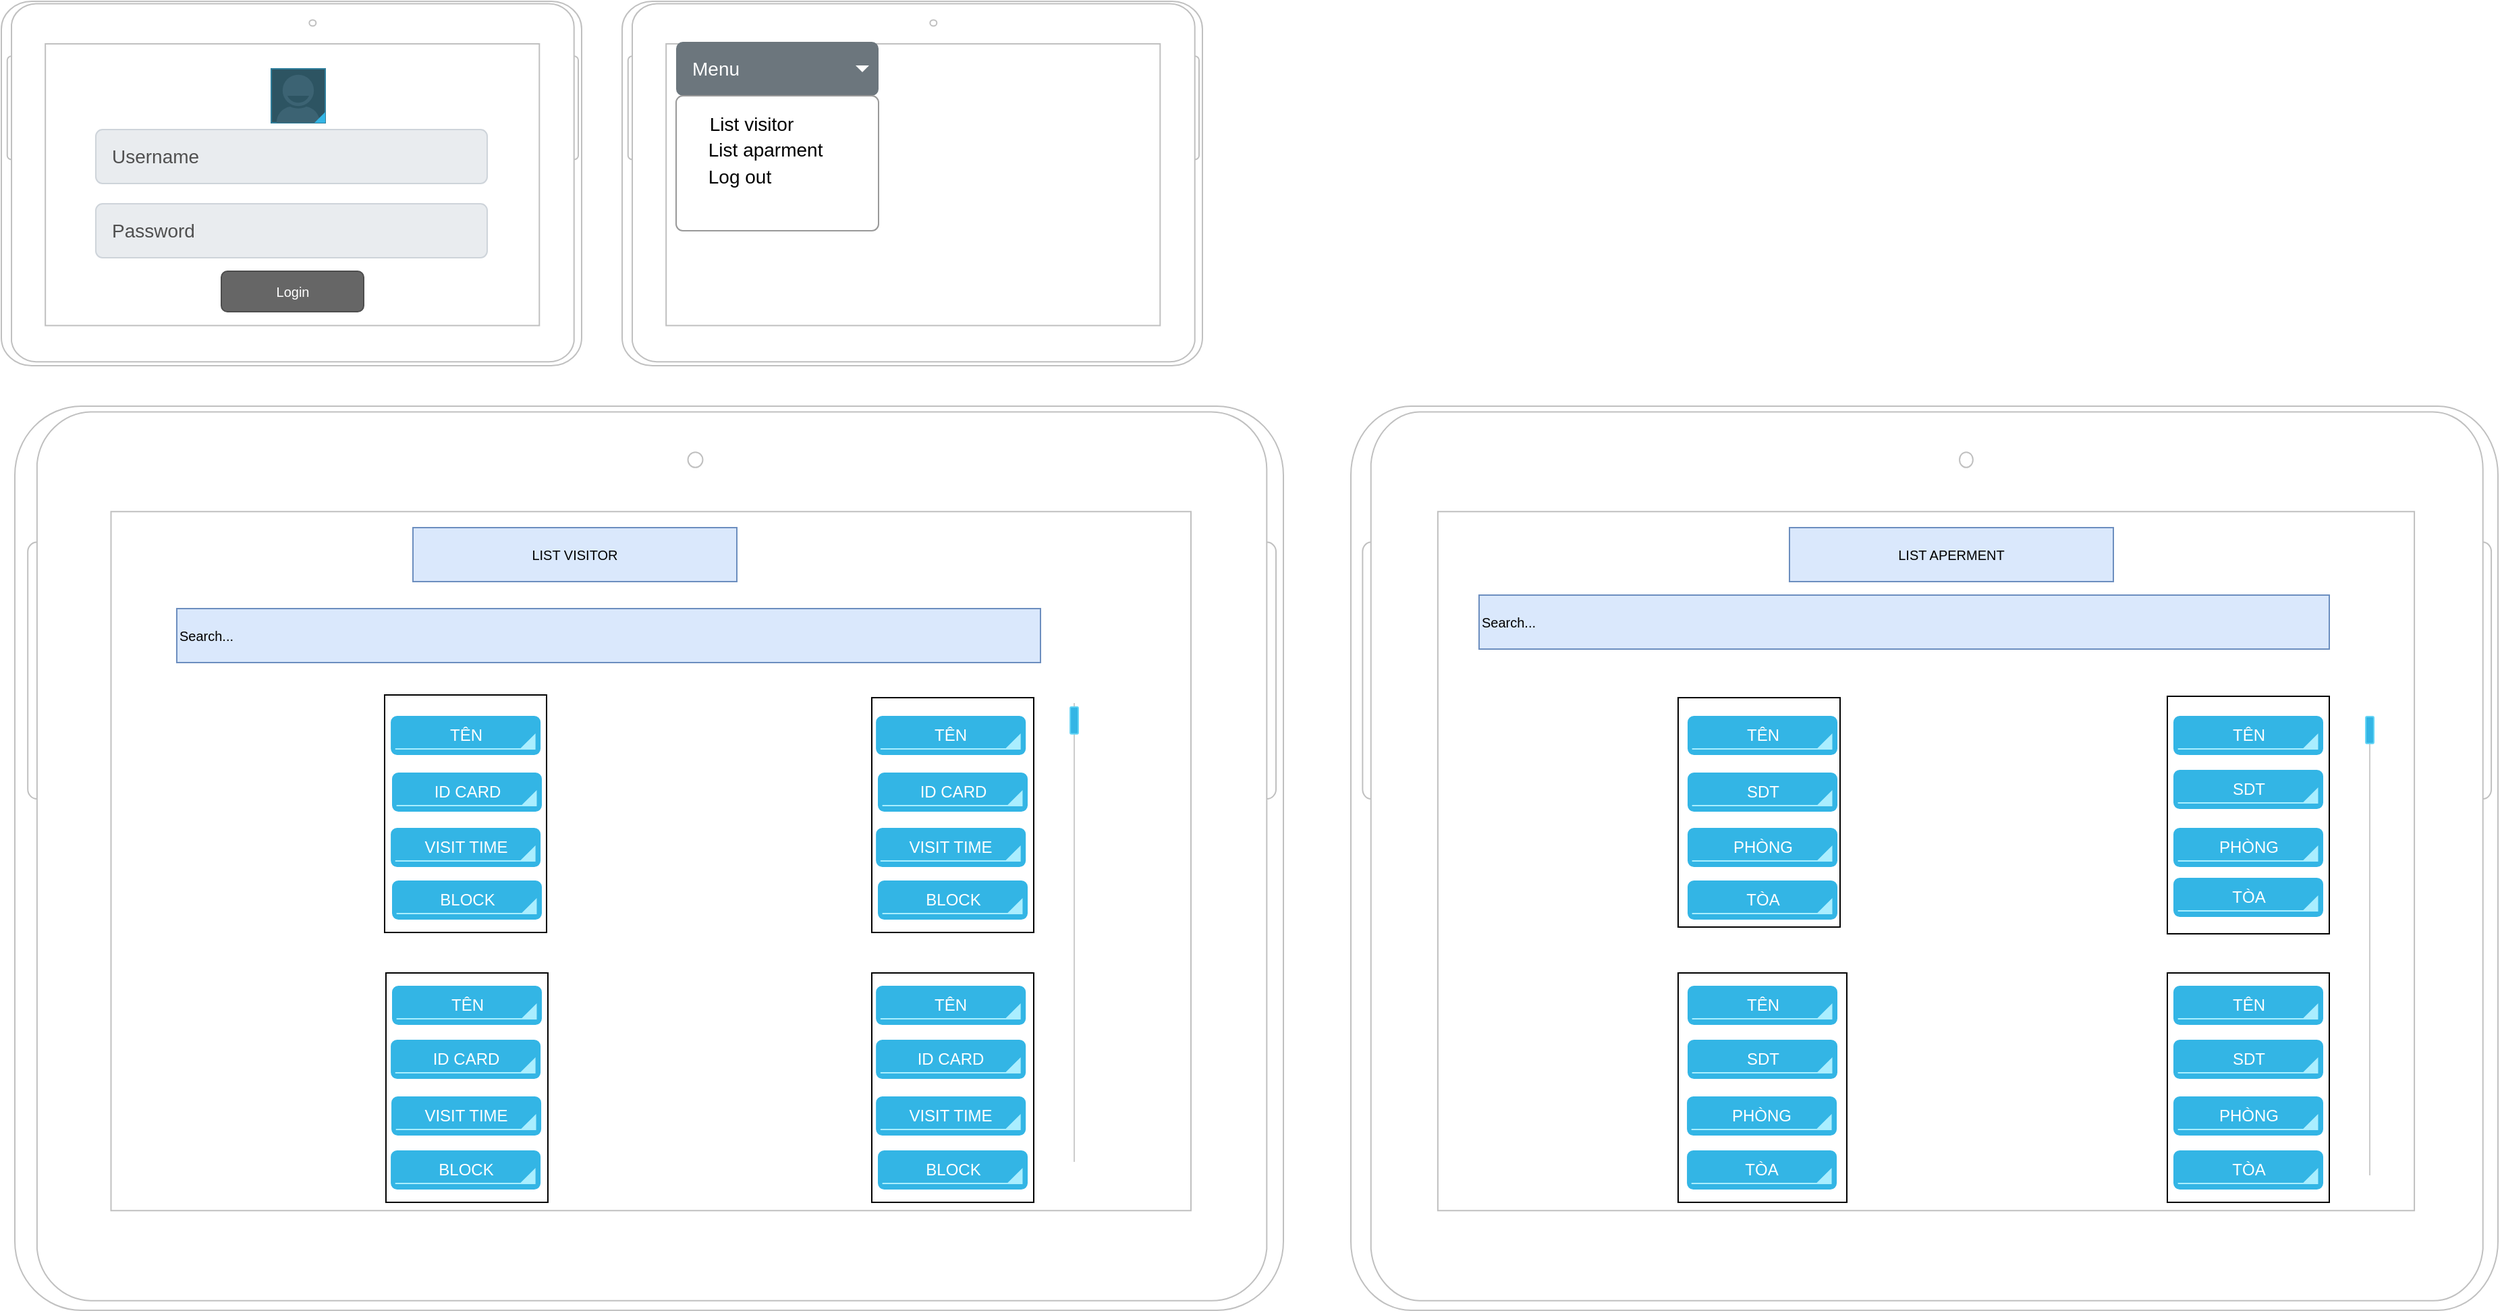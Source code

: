 <mxfile version="21.0.6" type="github">
  <diagram name="Page-1" id="stbzgqv6V5LeFsO0CC99">
    <mxGraphModel dx="2950" dy="982" grid="1" gridSize="10" guides="1" tooltips="1" connect="1" arrows="1" fold="1" page="1" pageScale="1" pageWidth="850" pageHeight="1100" math="0" shadow="0">
      <root>
        <mxCell id="0" />
        <mxCell id="1" parent="0" />
        <mxCell id="4ZW0CEMDX-BMJsYOHBiI-92" value="" style="rounded=0;whiteSpace=wrap;html=1;" vertex="1" parent="1">
          <mxGeometry x="1595" y="575" width="120" height="176" as="geometry" />
        </mxCell>
        <mxCell id="4ZW0CEMDX-BMJsYOHBiI-91" value="" style="rounded=0;whiteSpace=wrap;html=1;" vertex="1" parent="1">
          <mxGeometry x="1595" y="780" width="120" height="170" as="geometry" />
        </mxCell>
        <mxCell id="4ZW0CEMDX-BMJsYOHBiI-90" value="" style="rounded=0;whiteSpace=wrap;html=1;" vertex="1" parent="1">
          <mxGeometry x="1232.5" y="576" width="120" height="170" as="geometry" />
        </mxCell>
        <mxCell id="4ZW0CEMDX-BMJsYOHBiI-88" value="" style="rounded=0;whiteSpace=wrap;html=1;" vertex="1" parent="1">
          <mxGeometry x="1232.5" y="780" width="125" height="170" as="geometry" />
        </mxCell>
        <mxCell id="4ZW0CEMDX-BMJsYOHBiI-85" value="" style="rounded=0;whiteSpace=wrap;html=1;" vertex="1" parent="1">
          <mxGeometry x="635" y="780" width="120" height="170" as="geometry" />
        </mxCell>
        <mxCell id="4ZW0CEMDX-BMJsYOHBiI-84" value="" style="rounded=0;whiteSpace=wrap;html=1;" vertex="1" parent="1">
          <mxGeometry x="635" y="576" width="120" height="174" as="geometry" />
        </mxCell>
        <mxCell id="4ZW0CEMDX-BMJsYOHBiI-83" value="" style="rounded=0;whiteSpace=wrap;html=1;" vertex="1" parent="1">
          <mxGeometry x="275" y="780" width="120" height="170" as="geometry" />
        </mxCell>
        <mxCell id="4ZW0CEMDX-BMJsYOHBiI-82" value="" style="rounded=0;whiteSpace=wrap;html=1;" vertex="1" parent="1">
          <mxGeometry x="274" y="574" width="120" height="176" as="geometry" />
        </mxCell>
        <mxCell id="1-6oUAkAhWaj6eXGybtE-2" value="" style="verticalLabelPosition=bottom;verticalAlign=top;html=1;shadow=0;dashed=0;strokeWidth=1;shape=mxgraph.android.tab2;strokeColor=#c0c0c0;direction=north;" parent="1" vertex="1">
          <mxGeometry x="-10" y="60" width="430" height="270" as="geometry" />
        </mxCell>
        <mxCell id="1-6oUAkAhWaj6eXGybtE-13" value="" style="verticalLabelPosition=bottom;verticalAlign=top;html=1;shadow=0;dashed=0;strokeWidth=1;shape=mxgraph.android.contact_badge_focused;sketch=0;" parent="1" vertex="1">
          <mxGeometry x="190" y="110" width="40" height="40" as="geometry" />
        </mxCell>
        <mxCell id="1-6oUAkAhWaj6eXGybtE-15" value="Username" style="html=1;shadow=0;dashed=0;shape=mxgraph.bootstrap.rrect;rSize=5;strokeColor=#CED4DA;strokeWidth=1;fillColor=#E9ECEF;fontColor=#505050;whiteSpace=wrap;align=left;verticalAlign=middle;spacingLeft=10;fontSize=14;" parent="1" vertex="1">
          <mxGeometry x="60" y="155" width="290" height="40" as="geometry" />
        </mxCell>
        <mxCell id="1-6oUAkAhWaj6eXGybtE-16" value="Password" style="html=1;shadow=0;dashed=0;shape=mxgraph.bootstrap.rrect;rSize=5;strokeColor=#CED4DA;strokeWidth=1;fillColor=#E9ECEF;fontColor=#505050;whiteSpace=wrap;align=left;verticalAlign=middle;spacingLeft=10;fontSize=14;" parent="1" vertex="1">
          <mxGeometry x="60" y="210" width="290" height="40" as="geometry" />
        </mxCell>
        <mxCell id="1-6oUAkAhWaj6eXGybtE-17" value="Login" style="rounded=1;html=1;shadow=0;dashed=0;whiteSpace=wrap;fontSize=10;fillColor=#666666;align=center;strokeColor=#4D4D4D;fontColor=#ffffff;" parent="1" vertex="1">
          <mxGeometry x="153" y="260" width="105.5" height="30" as="geometry" />
        </mxCell>
        <mxCell id="1-6oUAkAhWaj6eXGybtE-18" value="" style="verticalLabelPosition=bottom;verticalAlign=top;html=1;shadow=0;dashed=0;strokeWidth=1;shape=mxgraph.android.tab2;strokeColor=#c0c0c0;direction=north;" parent="1" vertex="1">
          <mxGeometry x="450" y="60" width="430" height="270" as="geometry" />
        </mxCell>
        <mxCell id="1-6oUAkAhWaj6eXGybtE-52" value="Menu" style="html=1;shadow=0;dashed=0;shape=mxgraph.bootstrap.rrect;rSize=5;strokeColor=none;strokeWidth=1;fillColor=#6C767D;fontColor=#ffffff;whiteSpace=wrap;align=left;verticalAlign=middle;fontStyle=0;fontSize=14;spacingLeft=10;" parent="1" vertex="1">
          <mxGeometry x="490" y="90" width="150" height="40" as="geometry" />
        </mxCell>
        <mxCell id="1-6oUAkAhWaj6eXGybtE-53" value="" style="shape=triangle;direction=south;fillColor=#ffffff;strokeColor=none;perimeter=none;" parent="1-6oUAkAhWaj6eXGybtE-52" vertex="1">
          <mxGeometry x="1" y="0.5" width="10" height="5" relative="1" as="geometry">
            <mxPoint x="-17" y="-2.5" as="offset" />
          </mxGeometry>
        </mxCell>
        <mxCell id="1-6oUAkAhWaj6eXGybtE-54" value="" style="html=1;shadow=0;dashed=0;shape=mxgraph.bootstrap.rrect;rSize=5;fillColor=#ffffff;strokeColor=#999999;" parent="1" vertex="1">
          <mxGeometry x="490" y="130" width="150" height="100" as="geometry" />
        </mxCell>
        <mxCell id="1-6oUAkAhWaj6eXGybtE-55" value=" List visitor" style="fillColor=none;strokeColor=none;align=left;spacing=20;fontSize=14;" parent="1-6oUAkAhWaj6eXGybtE-54" vertex="1">
          <mxGeometry width="150" height="20" relative="1" as="geometry">
            <mxPoint x="1" y="10" as="offset" />
          </mxGeometry>
        </mxCell>
        <mxCell id="1-6oUAkAhWaj6eXGybtE-56" value=" List aparment" style="fillColor=none;strokeColor=none;align=left;spacing=20;fontSize=14;" parent="1-6oUAkAhWaj6eXGybtE-54" vertex="1">
          <mxGeometry width="150" height="20" relative="1" as="geometry">
            <mxPoint y="29" as="offset" />
          </mxGeometry>
        </mxCell>
        <mxCell id="1-6oUAkAhWaj6eXGybtE-59" value=" Log out" style="fillColor=none;strokeColor=none;align=left;spacing=20;fontSize=14;" parent="1-6oUAkAhWaj6eXGybtE-54" vertex="1">
          <mxGeometry width="150" height="20" relative="1" as="geometry">
            <mxPoint y="49" as="offset" />
          </mxGeometry>
        </mxCell>
        <mxCell id="1-6oUAkAhWaj6eXGybtE-60" value="" style="shape=image;html=1;verticalAlign=top;verticalLabelPosition=bottom;labelBackgroundColor=#ffffff;imageAspect=0;aspect=fixed;image=https://cdn3.iconfinder.com/data/icons/user-interface-169/32/logout-128.png" parent="1-6oUAkAhWaj6eXGybtE-54" vertex="1">
          <mxGeometry x="-1" y="49.0" width="18" height="18" as="geometry" />
        </mxCell>
        <mxCell id="1-6oUAkAhWaj6eXGybtE-62" value="" style="shape=image;html=1;verticalAlign=top;verticalLabelPosition=bottom;labelBackgroundColor=#ffffff;imageAspect=0;aspect=fixed;image=https://cdn1.iconfinder.com/data/icons/science-technology-outline-24-px/24/Body_organ_eye_optical_view_visual-128.png" parent="1-6oUAkAhWaj6eXGybtE-54" vertex="1">
          <mxGeometry y="30" width="17.1" height="17.1" as="geometry" />
        </mxCell>
        <mxCell id="1-6oUAkAhWaj6eXGybtE-63" value="" style="shape=image;html=1;verticalAlign=top;verticalLabelPosition=bottom;labelBackgroundColor=#ffffff;imageAspect=0;aspect=fixed;image=https://cdn1.iconfinder.com/data/icons/science-technology-outline-24-px/24/Body_organ_eye_optical_view_visual-128.png" parent="1-6oUAkAhWaj6eXGybtE-54" vertex="1">
          <mxGeometry y="10" width="17.1" height="17.1" as="geometry" />
        </mxCell>
        <mxCell id="1-6oUAkAhWaj6eXGybtE-67" value="" style="shape=image;html=1;verticalAlign=top;verticalLabelPosition=bottom;labelBackgroundColor=#ffffff;imageAspect=0;aspect=fixed;image=https://cdn3.iconfinder.com/data/icons/user-interface-169/32/login-128.png" parent="1" vertex="1">
          <mxGeometry x="153" y="262" width="28" height="28" as="geometry" />
        </mxCell>
        <mxCell id="4ZW0CEMDX-BMJsYOHBiI-1" value="" style="verticalLabelPosition=bottom;verticalAlign=top;html=1;shadow=0;dashed=0;strokeWidth=1;shape=mxgraph.android.tab2;strokeColor=#c0c0c0;direction=north;" vertex="1" parent="1">
          <mxGeometry x="990" y="360" width="850" height="670" as="geometry" />
        </mxCell>
        <mxCell id="4ZW0CEMDX-BMJsYOHBiI-2" value="" style="verticalLabelPosition=bottom;verticalAlign=top;html=1;shadow=0;dashed=0;strokeWidth=1;shape=mxgraph.android.quickscroll3;dy=0.038;fillColor=#33b5e5;strokeColor=#66D5F5;" vertex="1" parent="1">
          <mxGeometry x="750" y="580" width="70" height="340" as="geometry" />
        </mxCell>
        <mxCell id="4ZW0CEMDX-BMJsYOHBiI-3" value="Search..." style="whiteSpace=wrap;html=1;shadow=0;dashed=0;fontSize=10;align=left;fillColor=#dae8fc;strokeColor=#6c8ebf;" vertex="1" parent="1">
          <mxGeometry x="120" y="510" width="640" height="40" as="geometry" />
        </mxCell>
        <mxCell id="4ZW0CEMDX-BMJsYOHBiI-4" value="LIST VISITOR" style="whiteSpace=wrap;html=1;shadow=0;dashed=0;fontSize=10;align=center;fillColor=#dae8fc;strokeColor=#6c8ebf;" vertex="1" parent="1">
          <mxGeometry x="295" y="450" width="240" height="40" as="geometry" />
        </mxCell>
        <mxCell id="4ZW0CEMDX-BMJsYOHBiI-6" value="" style="strokeWidth=1;html=1;shadow=0;dashed=0;shape=mxgraph.android.rect;rounded=1;fillColor=#33b5e5;strokeColor=#33b5e5;" vertex="1" parent="1">
          <mxGeometry x="279.06" y="590" width="110" height="28" as="geometry" />
        </mxCell>
        <mxCell id="4ZW0CEMDX-BMJsYOHBiI-7" value="TÊN" style="strokeWidth=1;html=1;shadow=0;dashed=0;shape=mxgraph.android.spinner2;fontStyle=0;fontColor=#ffffff;align=center;verticalAlign=middle;strokeColor=#aaeeff;fillColor=#aaeeff;" vertex="1" parent="4ZW0CEMDX-BMJsYOHBiI-6">
          <mxGeometry x="2.821" y="4" width="103.419" height="20" as="geometry" />
        </mxCell>
        <mxCell id="4ZW0CEMDX-BMJsYOHBiI-8" value="" style="strokeWidth=1;html=1;shadow=0;dashed=0;shape=mxgraph.android.rect;rounded=1;fillColor=#33b5e5;strokeColor=#33b5e5;" vertex="1" parent="1">
          <mxGeometry x="280" y="632" width="110" height="28" as="geometry" />
        </mxCell>
        <mxCell id="4ZW0CEMDX-BMJsYOHBiI-9" value="ID CARD" style="strokeWidth=1;html=1;shadow=0;dashed=0;shape=mxgraph.android.spinner2;fontStyle=0;fontColor=#ffffff;align=center;verticalAlign=middle;strokeColor=#aaeeff;fillColor=#aaeeff;" vertex="1" parent="4ZW0CEMDX-BMJsYOHBiI-8">
          <mxGeometry x="2.821" y="4" width="103.419" height="20" as="geometry" />
        </mxCell>
        <mxCell id="4ZW0CEMDX-BMJsYOHBiI-10" value="" style="strokeWidth=1;html=1;shadow=0;dashed=0;shape=mxgraph.android.rect;rounded=1;fillColor=#33b5e5;strokeColor=#33b5e5;" vertex="1" parent="1">
          <mxGeometry x="280" y="712" width="110" height="28" as="geometry" />
        </mxCell>
        <mxCell id="4ZW0CEMDX-BMJsYOHBiI-11" value="BLOCK" style="strokeWidth=1;html=1;shadow=0;dashed=0;shape=mxgraph.android.spinner2;fontStyle=0;fontColor=#ffffff;align=center;verticalAlign=middle;strokeColor=#aaeeff;fillColor=#aaeeff;" vertex="1" parent="4ZW0CEMDX-BMJsYOHBiI-10">
          <mxGeometry x="2.821" y="4" width="103.419" height="20" as="geometry" />
        </mxCell>
        <mxCell id="4ZW0CEMDX-BMJsYOHBiI-12" value="" style="strokeWidth=1;html=1;shadow=0;dashed=0;shape=mxgraph.android.rect;rounded=1;fillColor=#33b5e5;strokeColor=#33b5e5;" vertex="1" parent="1">
          <mxGeometry x="279.06" y="673" width="110" height="28" as="geometry" />
        </mxCell>
        <mxCell id="4ZW0CEMDX-BMJsYOHBiI-13" value="VISIT TIME" style="strokeWidth=1;html=1;shadow=0;dashed=0;shape=mxgraph.android.spinner2;fontStyle=0;fontColor=#ffffff;align=center;verticalAlign=middle;strokeColor=#aaeeff;fillColor=#aaeeff;" vertex="1" parent="4ZW0CEMDX-BMJsYOHBiI-12">
          <mxGeometry x="2.821" y="4" width="103.419" height="20" as="geometry" />
        </mxCell>
        <mxCell id="4ZW0CEMDX-BMJsYOHBiI-15" value="" style="strokeWidth=1;html=1;shadow=0;dashed=0;shape=mxgraph.android.rect;rounded=1;fillColor=#33b5e5;strokeColor=#33b5e5;" vertex="1" parent="1">
          <mxGeometry x="638.59" y="590" width="110" height="28" as="geometry" />
        </mxCell>
        <mxCell id="4ZW0CEMDX-BMJsYOHBiI-16" value="TÊN" style="strokeWidth=1;html=1;shadow=0;dashed=0;shape=mxgraph.android.spinner2;fontStyle=0;fontColor=#ffffff;align=center;verticalAlign=middle;strokeColor=#aaeeff;fillColor=#aaeeff;" vertex="1" parent="4ZW0CEMDX-BMJsYOHBiI-15">
          <mxGeometry x="2.821" y="4" width="103.419" height="20" as="geometry" />
        </mxCell>
        <mxCell id="4ZW0CEMDX-BMJsYOHBiI-17" value="" style="strokeWidth=1;html=1;shadow=0;dashed=0;shape=mxgraph.android.rect;rounded=1;fillColor=#33b5e5;strokeColor=#33b5e5;" vertex="1" parent="1">
          <mxGeometry x="640.0" y="632" width="110" height="28" as="geometry" />
        </mxCell>
        <mxCell id="4ZW0CEMDX-BMJsYOHBiI-18" value="ID CARD" style="strokeWidth=1;html=1;shadow=0;dashed=0;shape=mxgraph.android.spinner2;fontStyle=0;fontColor=#ffffff;align=center;verticalAlign=middle;strokeColor=#aaeeff;fillColor=#aaeeff;" vertex="1" parent="4ZW0CEMDX-BMJsYOHBiI-17">
          <mxGeometry x="2.821" y="4" width="103.419" height="20" as="geometry" />
        </mxCell>
        <mxCell id="4ZW0CEMDX-BMJsYOHBiI-19" value="" style="strokeWidth=1;html=1;shadow=0;dashed=0;shape=mxgraph.android.rect;rounded=1;fillColor=#33b5e5;strokeColor=#33b5e5;" vertex="1" parent="1">
          <mxGeometry x="638.59" y="673" width="110" height="28" as="geometry" />
        </mxCell>
        <mxCell id="4ZW0CEMDX-BMJsYOHBiI-20" value="VISIT TIME" style="strokeWidth=1;html=1;shadow=0;dashed=0;shape=mxgraph.android.spinner2;fontStyle=0;fontColor=#ffffff;align=center;verticalAlign=middle;strokeColor=#aaeeff;fillColor=#aaeeff;" vertex="1" parent="4ZW0CEMDX-BMJsYOHBiI-19">
          <mxGeometry x="2.821" y="4" width="103.419" height="20" as="geometry" />
        </mxCell>
        <mxCell id="4ZW0CEMDX-BMJsYOHBiI-21" value="" style="strokeWidth=1;html=1;shadow=0;dashed=0;shape=mxgraph.android.rect;rounded=1;fillColor=#33b5e5;strokeColor=#33b5e5;" vertex="1" parent="1">
          <mxGeometry x="640" y="712" width="110" height="28" as="geometry" />
        </mxCell>
        <mxCell id="4ZW0CEMDX-BMJsYOHBiI-22" value="BLOCK" style="strokeWidth=1;html=1;shadow=0;dashed=0;shape=mxgraph.android.spinner2;fontStyle=0;fontColor=#ffffff;align=center;verticalAlign=middle;strokeColor=#aaeeff;fillColor=#aaeeff;" vertex="1" parent="4ZW0CEMDX-BMJsYOHBiI-21">
          <mxGeometry x="2.821" y="4" width="103.419" height="20" as="geometry" />
        </mxCell>
        <mxCell id="4ZW0CEMDX-BMJsYOHBiI-24" value="" style="strokeWidth=1;html=1;shadow=0;dashed=0;shape=mxgraph.android.rect;rounded=1;fillColor=#33b5e5;strokeColor=#33b5e5;" vertex="1" parent="1">
          <mxGeometry x="280" y="790" width="110" height="28" as="geometry" />
        </mxCell>
        <mxCell id="4ZW0CEMDX-BMJsYOHBiI-25" value="TÊN" style="strokeWidth=1;html=1;shadow=0;dashed=0;shape=mxgraph.android.spinner2;fontStyle=0;fontColor=#ffffff;align=center;verticalAlign=middle;strokeColor=#aaeeff;fillColor=#aaeeff;" vertex="1" parent="4ZW0CEMDX-BMJsYOHBiI-24">
          <mxGeometry x="2.821" y="4" width="103.419" height="20" as="geometry" />
        </mxCell>
        <mxCell id="4ZW0CEMDX-BMJsYOHBiI-26" value="" style="strokeWidth=1;html=1;shadow=0;dashed=0;shape=mxgraph.android.rect;rounded=1;fillColor=#33b5e5;strokeColor=#33b5e5;" vertex="1" parent="1">
          <mxGeometry x="279.06" y="830" width="110" height="28" as="geometry" />
        </mxCell>
        <mxCell id="4ZW0CEMDX-BMJsYOHBiI-27" value="ID CARD" style="strokeWidth=1;html=1;shadow=0;dashed=0;shape=mxgraph.android.spinner2;fontStyle=0;fontColor=#ffffff;align=center;verticalAlign=middle;strokeColor=#aaeeff;fillColor=#aaeeff;" vertex="1" parent="4ZW0CEMDX-BMJsYOHBiI-26">
          <mxGeometry x="2.821" y="4" width="103.419" height="20" as="geometry" />
        </mxCell>
        <mxCell id="4ZW0CEMDX-BMJsYOHBiI-28" value="" style="strokeWidth=1;html=1;shadow=0;dashed=0;shape=mxgraph.android.rect;rounded=1;fillColor=#33b5e5;strokeColor=#33b5e5;" vertex="1" parent="1">
          <mxGeometry x="279.53" y="872" width="110" height="28" as="geometry" />
        </mxCell>
        <mxCell id="4ZW0CEMDX-BMJsYOHBiI-29" value="VISIT TIME" style="strokeWidth=1;html=1;shadow=0;dashed=0;shape=mxgraph.android.spinner2;fontStyle=0;fontColor=#ffffff;align=center;verticalAlign=middle;strokeColor=#aaeeff;fillColor=#aaeeff;" vertex="1" parent="4ZW0CEMDX-BMJsYOHBiI-28">
          <mxGeometry x="2.821" y="4" width="103.419" height="20" as="geometry" />
        </mxCell>
        <mxCell id="4ZW0CEMDX-BMJsYOHBiI-30" value="" style="strokeWidth=1;html=1;shadow=0;dashed=0;shape=mxgraph.android.rect;rounded=1;fillColor=#33b5e5;strokeColor=#33b5e5;" vertex="1" parent="1">
          <mxGeometry x="279.06" y="912" width="110" height="28" as="geometry" />
        </mxCell>
        <mxCell id="4ZW0CEMDX-BMJsYOHBiI-31" value="BLOCK" style="strokeWidth=1;html=1;shadow=0;dashed=0;shape=mxgraph.android.spinner2;fontStyle=0;fontColor=#ffffff;align=center;verticalAlign=middle;strokeColor=#aaeeff;fillColor=#aaeeff;" vertex="1" parent="4ZW0CEMDX-BMJsYOHBiI-30">
          <mxGeometry x="2.821" y="4" width="103.419" height="20" as="geometry" />
        </mxCell>
        <mxCell id="4ZW0CEMDX-BMJsYOHBiI-33" value="" style="strokeWidth=1;html=1;shadow=0;dashed=0;shape=mxgraph.android.rect;rounded=1;fillColor=#33b5e5;strokeColor=#33b5e5;" vertex="1" parent="1">
          <mxGeometry x="638.59" y="790" width="110" height="28" as="geometry" />
        </mxCell>
        <mxCell id="4ZW0CEMDX-BMJsYOHBiI-34" value="TÊN" style="strokeWidth=1;html=1;shadow=0;dashed=0;shape=mxgraph.android.spinner2;fontStyle=0;fontColor=#ffffff;align=center;verticalAlign=middle;strokeColor=#aaeeff;fillColor=#aaeeff;" vertex="1" parent="4ZW0CEMDX-BMJsYOHBiI-33">
          <mxGeometry x="2.821" y="4" width="103.419" height="20" as="geometry" />
        </mxCell>
        <mxCell id="4ZW0CEMDX-BMJsYOHBiI-35" value="" style="strokeWidth=1;html=1;shadow=0;dashed=0;shape=mxgraph.android.rect;rounded=1;fillColor=#33b5e5;strokeColor=#33b5e5;" vertex="1" parent="1">
          <mxGeometry x="638.59" y="830" width="110" height="28" as="geometry" />
        </mxCell>
        <mxCell id="4ZW0CEMDX-BMJsYOHBiI-36" value="ID CARD" style="strokeWidth=1;html=1;shadow=0;dashed=0;shape=mxgraph.android.spinner2;fontStyle=0;fontColor=#ffffff;align=center;verticalAlign=middle;strokeColor=#aaeeff;fillColor=#aaeeff;" vertex="1" parent="4ZW0CEMDX-BMJsYOHBiI-35">
          <mxGeometry x="2.821" y="4" width="103.419" height="20" as="geometry" />
        </mxCell>
        <mxCell id="4ZW0CEMDX-BMJsYOHBiI-37" value="" style="strokeWidth=1;html=1;shadow=0;dashed=0;shape=mxgraph.android.rect;rounded=1;fillColor=#33b5e5;strokeColor=#33b5e5;" vertex="1" parent="1">
          <mxGeometry x="638.59" y="872" width="110" height="28" as="geometry" />
        </mxCell>
        <mxCell id="4ZW0CEMDX-BMJsYOHBiI-38" value="VISIT TIME" style="strokeWidth=1;html=1;shadow=0;dashed=0;shape=mxgraph.android.spinner2;fontStyle=0;fontColor=#ffffff;align=center;verticalAlign=middle;strokeColor=#aaeeff;fillColor=#aaeeff;" vertex="1" parent="4ZW0CEMDX-BMJsYOHBiI-37">
          <mxGeometry x="2.821" y="4" width="103.419" height="20" as="geometry" />
        </mxCell>
        <mxCell id="4ZW0CEMDX-BMJsYOHBiI-39" value="" style="strokeWidth=1;html=1;shadow=0;dashed=0;shape=mxgraph.android.rect;rounded=1;fillColor=#33b5e5;strokeColor=#33b5e5;" vertex="1" parent="1">
          <mxGeometry x="640" y="912" width="110" height="28" as="geometry" />
        </mxCell>
        <mxCell id="4ZW0CEMDX-BMJsYOHBiI-40" value="BLOCK" style="strokeWidth=1;html=1;shadow=0;dashed=0;shape=mxgraph.android.spinner2;fontStyle=0;fontColor=#ffffff;align=center;verticalAlign=middle;strokeColor=#aaeeff;fillColor=#aaeeff;" vertex="1" parent="4ZW0CEMDX-BMJsYOHBiI-39">
          <mxGeometry x="2.821" y="4" width="103.419" height="20" as="geometry" />
        </mxCell>
        <mxCell id="4ZW0CEMDX-BMJsYOHBiI-41" value="" style="verticalLabelPosition=bottom;verticalAlign=top;html=1;shadow=0;dashed=0;strokeWidth=1;shape=mxgraph.android.tab2;strokeColor=#c0c0c0;direction=north;" vertex="1" parent="1">
          <mxGeometry y="360" width="940" height="670" as="geometry" />
        </mxCell>
        <mxCell id="4ZW0CEMDX-BMJsYOHBiI-42" value="LIST APERMENT" style="whiteSpace=wrap;html=1;shadow=0;dashed=0;fontSize=10;align=center;fillColor=#dae8fc;strokeColor=#6c8ebf;" vertex="1" parent="1">
          <mxGeometry x="1315" y="450" width="240" height="40" as="geometry" />
        </mxCell>
        <mxCell id="4ZW0CEMDX-BMJsYOHBiI-43" value="Search..." style="whiteSpace=wrap;html=1;shadow=0;dashed=0;fontSize=10;align=left;fillColor=#dae8fc;strokeColor=#6c8ebf;" vertex="1" parent="1">
          <mxGeometry x="1085" y="500" width="630" height="40" as="geometry" />
        </mxCell>
        <mxCell id="4ZW0CEMDX-BMJsYOHBiI-45" value="" style="strokeWidth=1;html=1;shadow=0;dashed=0;shape=mxgraph.android.rect;rounded=1;fillColor=#33b5e5;strokeColor=#33b5e5;" vertex="1" parent="1">
          <mxGeometry x="1240" y="590" width="110" height="28" as="geometry" />
        </mxCell>
        <mxCell id="4ZW0CEMDX-BMJsYOHBiI-46" value="TÊN" style="strokeWidth=1;html=1;shadow=0;dashed=0;shape=mxgraph.android.spinner2;fontStyle=0;fontColor=#ffffff;align=center;verticalAlign=middle;strokeColor=#aaeeff;fillColor=#aaeeff;" vertex="1" parent="4ZW0CEMDX-BMJsYOHBiI-45">
          <mxGeometry x="2.821" y="4" width="103.419" height="20" as="geometry" />
        </mxCell>
        <mxCell id="4ZW0CEMDX-BMJsYOHBiI-47" value="" style="strokeWidth=1;html=1;shadow=0;dashed=0;shape=mxgraph.android.rect;rounded=1;fillColor=#33b5e5;strokeColor=#33b5e5;" vertex="1" parent="1">
          <mxGeometry x="1240" y="632" width="110" height="28" as="geometry" />
        </mxCell>
        <mxCell id="4ZW0CEMDX-BMJsYOHBiI-48" value="SDT" style="strokeWidth=1;html=1;shadow=0;dashed=0;shape=mxgraph.android.spinner2;fontStyle=0;fontColor=#ffffff;align=center;verticalAlign=middle;strokeColor=#aaeeff;fillColor=#aaeeff;" vertex="1" parent="4ZW0CEMDX-BMJsYOHBiI-47">
          <mxGeometry x="2.821" y="4" width="103.419" height="20" as="geometry" />
        </mxCell>
        <mxCell id="4ZW0CEMDX-BMJsYOHBiI-49" value="" style="strokeWidth=1;html=1;shadow=0;dashed=0;shape=mxgraph.android.rect;rounded=1;fillColor=#33b5e5;strokeColor=#33b5e5;" vertex="1" parent="1">
          <mxGeometry x="1240" y="673" width="110" height="28" as="geometry" />
        </mxCell>
        <mxCell id="4ZW0CEMDX-BMJsYOHBiI-50" value="PHÒNG" style="strokeWidth=1;html=1;shadow=0;dashed=0;shape=mxgraph.android.spinner2;fontStyle=0;fontColor=#ffffff;align=center;verticalAlign=middle;strokeColor=#aaeeff;fillColor=#aaeeff;" vertex="1" parent="4ZW0CEMDX-BMJsYOHBiI-49">
          <mxGeometry x="2.821" y="4" width="103.419" height="20" as="geometry" />
        </mxCell>
        <mxCell id="4ZW0CEMDX-BMJsYOHBiI-51" value="" style="strokeWidth=1;html=1;shadow=0;dashed=0;shape=mxgraph.android.rect;rounded=1;fillColor=#33b5e5;strokeColor=#33b5e5;" vertex="1" parent="1">
          <mxGeometry x="1240" y="712" width="110" height="28" as="geometry" />
        </mxCell>
        <mxCell id="4ZW0CEMDX-BMJsYOHBiI-52" value="TÒA" style="strokeWidth=1;html=1;shadow=0;dashed=0;shape=mxgraph.android.spinner2;fontStyle=0;fontColor=#ffffff;align=center;verticalAlign=middle;strokeColor=#aaeeff;fillColor=#aaeeff;" vertex="1" parent="4ZW0CEMDX-BMJsYOHBiI-51">
          <mxGeometry x="2.821" y="4" width="103.419" height="20" as="geometry" />
        </mxCell>
        <mxCell id="4ZW0CEMDX-BMJsYOHBiI-54" value="" style="strokeWidth=1;html=1;shadow=0;dashed=0;shape=mxgraph.android.rect;rounded=1;fillColor=#33b5e5;strokeColor=#33b5e5;" vertex="1" parent="1">
          <mxGeometry x="1240" y="790" width="110" height="28" as="geometry" />
        </mxCell>
        <mxCell id="4ZW0CEMDX-BMJsYOHBiI-55" value="TÊN" style="strokeWidth=1;html=1;shadow=0;dashed=0;shape=mxgraph.android.spinner2;fontStyle=0;fontColor=#ffffff;align=center;verticalAlign=middle;strokeColor=#aaeeff;fillColor=#aaeeff;" vertex="1" parent="4ZW0CEMDX-BMJsYOHBiI-54">
          <mxGeometry x="2.821" y="4" width="103.419" height="20" as="geometry" />
        </mxCell>
        <mxCell id="4ZW0CEMDX-BMJsYOHBiI-56" value="" style="strokeWidth=1;html=1;shadow=0;dashed=0;shape=mxgraph.android.rect;rounded=1;fillColor=#33b5e5;strokeColor=#33b5e5;" vertex="1" parent="1">
          <mxGeometry x="1240" y="830" width="110" height="28" as="geometry" />
        </mxCell>
        <mxCell id="4ZW0CEMDX-BMJsYOHBiI-57" value="SDT" style="strokeWidth=1;html=1;shadow=0;dashed=0;shape=mxgraph.android.spinner2;fontStyle=0;fontColor=#ffffff;align=center;verticalAlign=middle;strokeColor=#aaeeff;fillColor=#aaeeff;" vertex="1" parent="4ZW0CEMDX-BMJsYOHBiI-56">
          <mxGeometry x="2.821" y="4" width="103.419" height="20" as="geometry" />
        </mxCell>
        <mxCell id="4ZW0CEMDX-BMJsYOHBiI-58" value="" style="strokeWidth=1;html=1;shadow=0;dashed=0;shape=mxgraph.android.rect;rounded=1;fillColor=#33b5e5;strokeColor=#33b5e5;" vertex="1" parent="1">
          <mxGeometry x="1239.53" y="872" width="110" height="28" as="geometry" />
        </mxCell>
        <mxCell id="4ZW0CEMDX-BMJsYOHBiI-59" value="PHÒNG" style="strokeWidth=1;html=1;shadow=0;dashed=0;shape=mxgraph.android.spinner2;fontStyle=0;fontColor=#ffffff;align=center;verticalAlign=middle;strokeColor=#aaeeff;fillColor=#aaeeff;" vertex="1" parent="4ZW0CEMDX-BMJsYOHBiI-58">
          <mxGeometry x="2.821" y="4" width="103.419" height="20" as="geometry" />
        </mxCell>
        <mxCell id="4ZW0CEMDX-BMJsYOHBiI-60" value="" style="strokeWidth=1;html=1;shadow=0;dashed=0;shape=mxgraph.android.rect;rounded=1;fillColor=#33b5e5;strokeColor=#33b5e5;" vertex="1" parent="1">
          <mxGeometry x="1239.53" y="912" width="110" height="28" as="geometry" />
        </mxCell>
        <mxCell id="4ZW0CEMDX-BMJsYOHBiI-61" value="TÒA" style="strokeWidth=1;html=1;shadow=0;dashed=0;shape=mxgraph.android.spinner2;fontStyle=0;fontColor=#ffffff;align=center;verticalAlign=middle;strokeColor=#aaeeff;fillColor=#aaeeff;" vertex="1" parent="4ZW0CEMDX-BMJsYOHBiI-60">
          <mxGeometry x="2.821" y="4" width="103.419" height="20" as="geometry" />
        </mxCell>
        <mxCell id="4ZW0CEMDX-BMJsYOHBiI-63" value="" style="strokeWidth=1;html=1;shadow=0;dashed=0;shape=mxgraph.android.rect;rounded=1;fillColor=#33b5e5;strokeColor=#33b5e5;" vertex="1" parent="1">
          <mxGeometry x="1600" y="590" width="110" height="28" as="geometry" />
        </mxCell>
        <mxCell id="4ZW0CEMDX-BMJsYOHBiI-64" value="TÊN" style="strokeWidth=1;html=1;shadow=0;dashed=0;shape=mxgraph.android.spinner2;fontStyle=0;fontColor=#ffffff;align=center;verticalAlign=middle;strokeColor=#aaeeff;fillColor=#aaeeff;" vertex="1" parent="4ZW0CEMDX-BMJsYOHBiI-63">
          <mxGeometry x="2.821" y="4" width="103.419" height="20" as="geometry" />
        </mxCell>
        <mxCell id="4ZW0CEMDX-BMJsYOHBiI-65" value="" style="strokeWidth=1;html=1;shadow=0;dashed=0;shape=mxgraph.android.rect;rounded=1;fillColor=#33b5e5;strokeColor=#33b5e5;" vertex="1" parent="1">
          <mxGeometry x="1600" y="630" width="110" height="28" as="geometry" />
        </mxCell>
        <mxCell id="4ZW0CEMDX-BMJsYOHBiI-66" value="SDT" style="strokeWidth=1;html=1;shadow=0;dashed=0;shape=mxgraph.android.spinner2;fontStyle=0;fontColor=#ffffff;align=center;verticalAlign=middle;strokeColor=#aaeeff;fillColor=#aaeeff;" vertex="1" parent="4ZW0CEMDX-BMJsYOHBiI-65">
          <mxGeometry x="2.821" y="4" width="103.419" height="20" as="geometry" />
        </mxCell>
        <mxCell id="4ZW0CEMDX-BMJsYOHBiI-67" value="" style="strokeWidth=1;html=1;shadow=0;dashed=0;shape=mxgraph.android.rect;rounded=1;fillColor=#33b5e5;strokeColor=#33b5e5;" vertex="1" parent="1">
          <mxGeometry x="1600" y="673" width="110" height="28" as="geometry" />
        </mxCell>
        <mxCell id="4ZW0CEMDX-BMJsYOHBiI-68" value="PHÒNG" style="strokeWidth=1;html=1;shadow=0;dashed=0;shape=mxgraph.android.spinner2;fontStyle=0;fontColor=#ffffff;align=center;verticalAlign=middle;strokeColor=#aaeeff;fillColor=#aaeeff;" vertex="1" parent="4ZW0CEMDX-BMJsYOHBiI-67">
          <mxGeometry x="2.821" y="4" width="103.419" height="20" as="geometry" />
        </mxCell>
        <mxCell id="4ZW0CEMDX-BMJsYOHBiI-69" value="" style="strokeWidth=1;html=1;shadow=0;dashed=0;shape=mxgraph.android.rect;rounded=1;fillColor=#33b5e5;strokeColor=#33b5e5;" vertex="1" parent="1">
          <mxGeometry x="1600" y="710" width="110" height="28" as="geometry" />
        </mxCell>
        <mxCell id="4ZW0CEMDX-BMJsYOHBiI-70" value="TÒA" style="strokeWidth=1;html=1;shadow=0;dashed=0;shape=mxgraph.android.spinner2;fontStyle=0;fontColor=#ffffff;align=center;verticalAlign=middle;strokeColor=#aaeeff;fillColor=#aaeeff;" vertex="1" parent="4ZW0CEMDX-BMJsYOHBiI-69">
          <mxGeometry x="2.821" y="4" width="103.419" height="20" as="geometry" />
        </mxCell>
        <mxCell id="4ZW0CEMDX-BMJsYOHBiI-72" value="" style="strokeWidth=1;html=1;shadow=0;dashed=0;shape=mxgraph.android.rect;rounded=1;fillColor=#33b5e5;strokeColor=#33b5e5;" vertex="1" parent="1">
          <mxGeometry x="1600" y="790" width="110" height="28" as="geometry" />
        </mxCell>
        <mxCell id="4ZW0CEMDX-BMJsYOHBiI-73" value="TÊN" style="strokeWidth=1;html=1;shadow=0;dashed=0;shape=mxgraph.android.spinner2;fontStyle=0;fontColor=#ffffff;align=center;verticalAlign=middle;strokeColor=#aaeeff;fillColor=#aaeeff;" vertex="1" parent="4ZW0CEMDX-BMJsYOHBiI-72">
          <mxGeometry x="2.821" y="4" width="103.419" height="20" as="geometry" />
        </mxCell>
        <mxCell id="4ZW0CEMDX-BMJsYOHBiI-74" value="" style="strokeWidth=1;html=1;shadow=0;dashed=0;shape=mxgraph.android.rect;rounded=1;fillColor=#33b5e5;strokeColor=#33b5e5;" vertex="1" parent="1">
          <mxGeometry x="1600" y="830" width="110" height="28" as="geometry" />
        </mxCell>
        <mxCell id="4ZW0CEMDX-BMJsYOHBiI-75" value="SDT" style="strokeWidth=1;html=1;shadow=0;dashed=0;shape=mxgraph.android.spinner2;fontStyle=0;fontColor=#ffffff;align=center;verticalAlign=middle;strokeColor=#aaeeff;fillColor=#aaeeff;" vertex="1" parent="4ZW0CEMDX-BMJsYOHBiI-74">
          <mxGeometry x="2.821" y="4" width="103.419" height="20" as="geometry" />
        </mxCell>
        <mxCell id="4ZW0CEMDX-BMJsYOHBiI-76" value="" style="strokeWidth=1;html=1;shadow=0;dashed=0;shape=mxgraph.android.rect;rounded=1;fillColor=#33b5e5;strokeColor=#33b5e5;" vertex="1" parent="1">
          <mxGeometry x="1600" y="872" width="110" height="28" as="geometry" />
        </mxCell>
        <mxCell id="4ZW0CEMDX-BMJsYOHBiI-77" value="PHÒNG" style="strokeWidth=1;html=1;shadow=0;dashed=0;shape=mxgraph.android.spinner2;fontStyle=0;fontColor=#ffffff;align=center;verticalAlign=middle;strokeColor=#aaeeff;fillColor=#aaeeff;" vertex="1" parent="4ZW0CEMDX-BMJsYOHBiI-76">
          <mxGeometry x="2.821" y="4" width="103.419" height="20" as="geometry" />
        </mxCell>
        <mxCell id="4ZW0CEMDX-BMJsYOHBiI-78" value="" style="strokeWidth=1;html=1;shadow=0;dashed=0;shape=mxgraph.android.rect;rounded=1;fillColor=#33b5e5;strokeColor=#33b5e5;" vertex="1" parent="1">
          <mxGeometry x="1600" y="912" width="110" height="28" as="geometry" />
        </mxCell>
        <mxCell id="4ZW0CEMDX-BMJsYOHBiI-79" value="TÒA" style="strokeWidth=1;html=1;shadow=0;dashed=0;shape=mxgraph.android.spinner2;fontStyle=0;fontColor=#ffffff;align=center;verticalAlign=middle;strokeColor=#aaeeff;fillColor=#aaeeff;" vertex="1" parent="4ZW0CEMDX-BMJsYOHBiI-78">
          <mxGeometry x="2.821" y="4" width="103.419" height="20" as="geometry" />
        </mxCell>
        <mxCell id="4ZW0CEMDX-BMJsYOHBiI-80" value="" style="verticalLabelPosition=bottom;verticalAlign=top;html=1;shadow=0;dashed=0;strokeWidth=1;shape=mxgraph.android.quickscroll3;dy=0.021;fillColor=#33b5e5;strokeColor=#66D5F5;" vertex="1" parent="1">
          <mxGeometry x="1710" y="590" width="70" height="340" as="geometry" />
        </mxCell>
      </root>
    </mxGraphModel>
  </diagram>
</mxfile>
